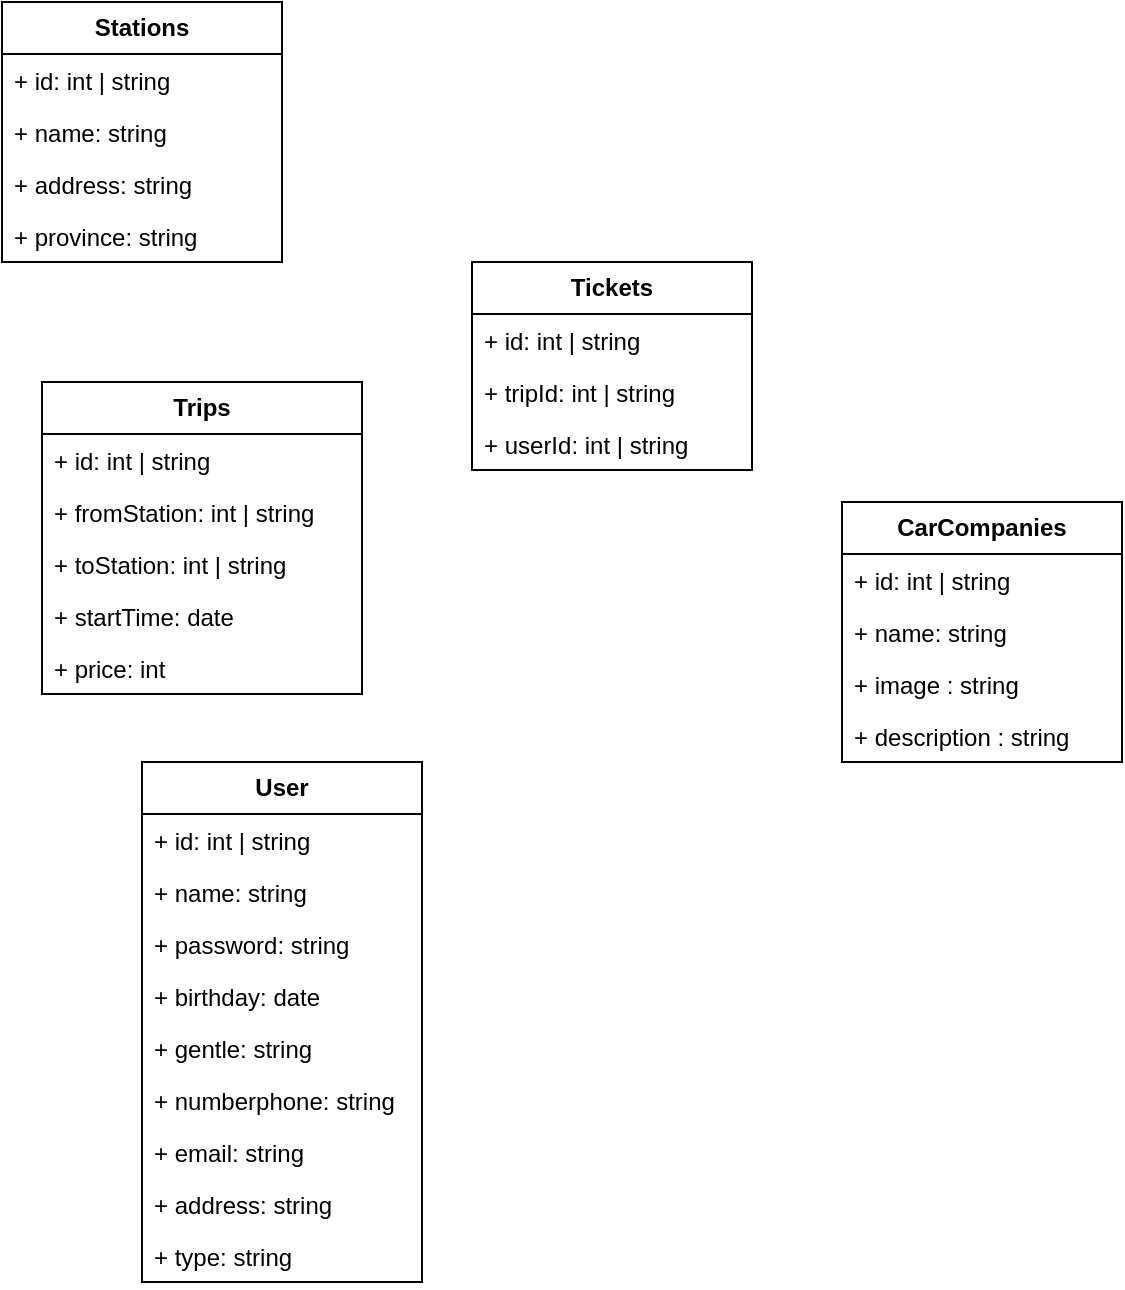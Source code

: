<mxfile version="21.6.7" type="github">
  <diagram name="Page-1" id="_Uic_pa6e6oVSvFmblyU">
    <mxGraphModel dx="1050" dy="574" grid="1" gridSize="10" guides="1" tooltips="1" connect="1" arrows="1" fold="1" page="1" pageScale="1" pageWidth="850" pageHeight="1100" math="0" shadow="0">
      <root>
        <mxCell id="0" />
        <mxCell id="1" parent="0" />
        <mxCell id="PK3BWSBo40BTcil9gv3H-12" value="&lt;b style=&quot;border-color: var(--border-color);&quot;&gt;CarCompanies&lt;/b&gt;" style="swimlane;fontStyle=0;childLayout=stackLayout;horizontal=1;startSize=26;fillColor=none;horizontalStack=0;resizeParent=1;resizeParentMax=0;resizeLast=0;collapsible=1;marginBottom=0;whiteSpace=wrap;html=1;" vertex="1" parent="1">
          <mxGeometry x="540" y="270" width="140" height="130" as="geometry" />
        </mxCell>
        <mxCell id="PK3BWSBo40BTcil9gv3H-13" value="+ id: int | string" style="text;strokeColor=none;fillColor=none;align=left;verticalAlign=top;spacingLeft=4;spacingRight=4;overflow=hidden;rotatable=0;points=[[0,0.5],[1,0.5]];portConstraint=eastwest;whiteSpace=wrap;html=1;" vertex="1" parent="PK3BWSBo40BTcil9gv3H-12">
          <mxGeometry y="26" width="140" height="26" as="geometry" />
        </mxCell>
        <mxCell id="PK3BWSBo40BTcil9gv3H-14" value="+ name: string" style="text;strokeColor=none;fillColor=none;align=left;verticalAlign=top;spacingLeft=4;spacingRight=4;overflow=hidden;rotatable=0;points=[[0,0.5],[1,0.5]];portConstraint=eastwest;whiteSpace=wrap;html=1;" vertex="1" parent="PK3BWSBo40BTcil9gv3H-12">
          <mxGeometry y="52" width="140" height="26" as="geometry" />
        </mxCell>
        <mxCell id="PK3BWSBo40BTcil9gv3H-15" value="+ image : string" style="text;strokeColor=none;fillColor=none;align=left;verticalAlign=top;spacingLeft=4;spacingRight=4;overflow=hidden;rotatable=0;points=[[0,0.5],[1,0.5]];portConstraint=eastwest;whiteSpace=wrap;html=1;" vertex="1" parent="PK3BWSBo40BTcil9gv3H-12">
          <mxGeometry y="78" width="140" height="26" as="geometry" />
        </mxCell>
        <mxCell id="PK3BWSBo40BTcil9gv3H-28" value="+ description : string" style="text;strokeColor=none;fillColor=none;align=left;verticalAlign=top;spacingLeft=4;spacingRight=4;overflow=hidden;rotatable=0;points=[[0,0.5],[1,0.5]];portConstraint=eastwest;whiteSpace=wrap;html=1;" vertex="1" parent="PK3BWSBo40BTcil9gv3H-12">
          <mxGeometry y="104" width="140" height="26" as="geometry" />
        </mxCell>
        <mxCell id="PK3BWSBo40BTcil9gv3H-16" value="&lt;b&gt;Stations&lt;/b&gt;" style="swimlane;fontStyle=0;childLayout=stackLayout;horizontal=1;startSize=26;fillColor=none;horizontalStack=0;resizeParent=1;resizeParentMax=0;resizeLast=0;collapsible=1;marginBottom=0;whiteSpace=wrap;html=1;" vertex="1" parent="1">
          <mxGeometry x="120" y="20" width="140" height="130" as="geometry" />
        </mxCell>
        <mxCell id="PK3BWSBo40BTcil9gv3H-18" value="+ id: int | string" style="text;strokeColor=none;fillColor=none;align=left;verticalAlign=top;spacingLeft=4;spacingRight=4;overflow=hidden;rotatable=0;points=[[0,0.5],[1,0.5]];portConstraint=eastwest;whiteSpace=wrap;html=1;" vertex="1" parent="PK3BWSBo40BTcil9gv3H-16">
          <mxGeometry y="26" width="140" height="26" as="geometry" />
        </mxCell>
        <mxCell id="PK3BWSBo40BTcil9gv3H-19" value="+ name: string" style="text;strokeColor=none;fillColor=none;align=left;verticalAlign=top;spacingLeft=4;spacingRight=4;overflow=hidden;rotatable=0;points=[[0,0.5],[1,0.5]];portConstraint=eastwest;whiteSpace=wrap;html=1;" vertex="1" parent="PK3BWSBo40BTcil9gv3H-16">
          <mxGeometry y="52" width="140" height="26" as="geometry" />
        </mxCell>
        <mxCell id="PK3BWSBo40BTcil9gv3H-20" value="+ address: string" style="text;strokeColor=none;fillColor=none;align=left;verticalAlign=top;spacingLeft=4;spacingRight=4;overflow=hidden;rotatable=0;points=[[0,0.5],[1,0.5]];portConstraint=eastwest;whiteSpace=wrap;html=1;" vertex="1" parent="PK3BWSBo40BTcil9gv3H-16">
          <mxGeometry y="78" width="140" height="26" as="geometry" />
        </mxCell>
        <mxCell id="PK3BWSBo40BTcil9gv3H-21" value="+ province: string" style="text;strokeColor=none;fillColor=none;align=left;verticalAlign=top;spacingLeft=4;spacingRight=4;overflow=hidden;rotatable=0;points=[[0,0.5],[1,0.5]];portConstraint=eastwest;whiteSpace=wrap;html=1;" vertex="1" parent="PK3BWSBo40BTcil9gv3H-16">
          <mxGeometry y="104" width="140" height="26" as="geometry" />
        </mxCell>
        <mxCell id="PK3BWSBo40BTcil9gv3H-22" value="&lt;b&gt;Trips&lt;/b&gt;" style="swimlane;fontStyle=0;childLayout=stackLayout;horizontal=1;startSize=26;fillColor=none;horizontalStack=0;resizeParent=1;resizeParentMax=0;resizeLast=0;collapsible=1;marginBottom=0;whiteSpace=wrap;html=1;" vertex="1" parent="1">
          <mxGeometry x="140" y="210" width="160" height="156" as="geometry" />
        </mxCell>
        <mxCell id="PK3BWSBo40BTcil9gv3H-23" value="+ id: int | string" style="text;strokeColor=none;fillColor=none;align=left;verticalAlign=top;spacingLeft=4;spacingRight=4;overflow=hidden;rotatable=0;points=[[0,0.5],[1,0.5]];portConstraint=eastwest;whiteSpace=wrap;html=1;" vertex="1" parent="PK3BWSBo40BTcil9gv3H-22">
          <mxGeometry y="26" width="160" height="26" as="geometry" />
        </mxCell>
        <mxCell id="PK3BWSBo40BTcil9gv3H-24" value="+ fromStation: int | string" style="text;strokeColor=none;fillColor=none;align=left;verticalAlign=top;spacingLeft=4;spacingRight=4;overflow=hidden;rotatable=0;points=[[0,0.5],[1,0.5]];portConstraint=eastwest;whiteSpace=wrap;html=1;" vertex="1" parent="PK3BWSBo40BTcil9gv3H-22">
          <mxGeometry y="52" width="160" height="26" as="geometry" />
        </mxCell>
        <mxCell id="PK3BWSBo40BTcil9gv3H-25" value="+ toStation: int | string" style="text;strokeColor=none;fillColor=none;align=left;verticalAlign=top;spacingLeft=4;spacingRight=4;overflow=hidden;rotatable=0;points=[[0,0.5],[1,0.5]];portConstraint=eastwest;whiteSpace=wrap;html=1;" vertex="1" parent="PK3BWSBo40BTcil9gv3H-22">
          <mxGeometry y="78" width="160" height="26" as="geometry" />
        </mxCell>
        <mxCell id="PK3BWSBo40BTcil9gv3H-26" value="+ startTime: date" style="text;strokeColor=none;fillColor=none;align=left;verticalAlign=top;spacingLeft=4;spacingRight=4;overflow=hidden;rotatable=0;points=[[0,0.5],[1,0.5]];portConstraint=eastwest;whiteSpace=wrap;html=1;" vertex="1" parent="PK3BWSBo40BTcil9gv3H-22">
          <mxGeometry y="104" width="160" height="26" as="geometry" />
        </mxCell>
        <mxCell id="PK3BWSBo40BTcil9gv3H-27" value="+ price: int" style="text;strokeColor=none;fillColor=none;align=left;verticalAlign=top;spacingLeft=4;spacingRight=4;overflow=hidden;rotatable=0;points=[[0,0.5],[1,0.5]];portConstraint=eastwest;whiteSpace=wrap;html=1;" vertex="1" parent="PK3BWSBo40BTcil9gv3H-22">
          <mxGeometry y="130" width="160" height="26" as="geometry" />
        </mxCell>
        <mxCell id="PK3BWSBo40BTcil9gv3H-29" value="&lt;b&gt;User&lt;/b&gt;" style="swimlane;fontStyle=0;childLayout=stackLayout;horizontal=1;startSize=26;fillColor=none;horizontalStack=0;resizeParent=1;resizeParentMax=0;resizeLast=0;collapsible=1;marginBottom=0;whiteSpace=wrap;html=1;" vertex="1" parent="1">
          <mxGeometry x="190" y="400" width="140" height="260" as="geometry" />
        </mxCell>
        <mxCell id="PK3BWSBo40BTcil9gv3H-30" value="+ id: int | string" style="text;strokeColor=none;fillColor=none;align=left;verticalAlign=top;spacingLeft=4;spacingRight=4;overflow=hidden;rotatable=0;points=[[0,0.5],[1,0.5]];portConstraint=eastwest;whiteSpace=wrap;html=1;" vertex="1" parent="PK3BWSBo40BTcil9gv3H-29">
          <mxGeometry y="26" width="140" height="26" as="geometry" />
        </mxCell>
        <mxCell id="PK3BWSBo40BTcil9gv3H-31" value="+ name: string" style="text;strokeColor=none;fillColor=none;align=left;verticalAlign=top;spacingLeft=4;spacingRight=4;overflow=hidden;rotatable=0;points=[[0,0.5],[1,0.5]];portConstraint=eastwest;whiteSpace=wrap;html=1;" vertex="1" parent="PK3BWSBo40BTcil9gv3H-29">
          <mxGeometry y="52" width="140" height="26" as="geometry" />
        </mxCell>
        <mxCell id="PK3BWSBo40BTcil9gv3H-37" value="+ password: string" style="text;strokeColor=none;fillColor=none;align=left;verticalAlign=top;spacingLeft=4;spacingRight=4;overflow=hidden;rotatable=0;points=[[0,0.5],[1,0.5]];portConstraint=eastwest;whiteSpace=wrap;html=1;" vertex="1" parent="PK3BWSBo40BTcil9gv3H-29">
          <mxGeometry y="78" width="140" height="26" as="geometry" />
        </mxCell>
        <mxCell id="PK3BWSBo40BTcil9gv3H-35" value="+ birthday: date" style="text;strokeColor=none;fillColor=none;align=left;verticalAlign=top;spacingLeft=4;spacingRight=4;overflow=hidden;rotatable=0;points=[[0,0.5],[1,0.5]];portConstraint=eastwest;whiteSpace=wrap;html=1;" vertex="1" parent="PK3BWSBo40BTcil9gv3H-29">
          <mxGeometry y="104" width="140" height="26" as="geometry" />
        </mxCell>
        <mxCell id="PK3BWSBo40BTcil9gv3H-36" value="+ gentle: string" style="text;strokeColor=none;fillColor=none;align=left;verticalAlign=top;spacingLeft=4;spacingRight=4;overflow=hidden;rotatable=0;points=[[0,0.5],[1,0.5]];portConstraint=eastwest;whiteSpace=wrap;html=1;" vertex="1" parent="PK3BWSBo40BTcil9gv3H-29">
          <mxGeometry y="130" width="140" height="26" as="geometry" />
        </mxCell>
        <mxCell id="PK3BWSBo40BTcil9gv3H-32" value="+ numberphone: string" style="text;strokeColor=none;fillColor=none;align=left;verticalAlign=top;spacingLeft=4;spacingRight=4;overflow=hidden;rotatable=0;points=[[0,0.5],[1,0.5]];portConstraint=eastwest;whiteSpace=wrap;html=1;" vertex="1" parent="PK3BWSBo40BTcil9gv3H-29">
          <mxGeometry y="156" width="140" height="26" as="geometry" />
        </mxCell>
        <mxCell id="PK3BWSBo40BTcil9gv3H-33" value="+ email: string" style="text;strokeColor=none;fillColor=none;align=left;verticalAlign=top;spacingLeft=4;spacingRight=4;overflow=hidden;rotatable=0;points=[[0,0.5],[1,0.5]];portConstraint=eastwest;whiteSpace=wrap;html=1;" vertex="1" parent="PK3BWSBo40BTcil9gv3H-29">
          <mxGeometry y="182" width="140" height="26" as="geometry" />
        </mxCell>
        <mxCell id="PK3BWSBo40BTcil9gv3H-34" value="+ address: string" style="text;strokeColor=none;fillColor=none;align=left;verticalAlign=top;spacingLeft=4;spacingRight=4;overflow=hidden;rotatable=0;points=[[0,0.5],[1,0.5]];portConstraint=eastwest;whiteSpace=wrap;html=1;" vertex="1" parent="PK3BWSBo40BTcil9gv3H-29">
          <mxGeometry y="208" width="140" height="26" as="geometry" />
        </mxCell>
        <mxCell id="PK3BWSBo40BTcil9gv3H-38" value="+ type: string" style="text;strokeColor=none;fillColor=none;align=left;verticalAlign=top;spacingLeft=4;spacingRight=4;overflow=hidden;rotatable=0;points=[[0,0.5],[1,0.5]];portConstraint=eastwest;whiteSpace=wrap;html=1;" vertex="1" parent="PK3BWSBo40BTcil9gv3H-29">
          <mxGeometry y="234" width="140" height="26" as="geometry" />
        </mxCell>
        <mxCell id="PK3BWSBo40BTcil9gv3H-40" value="&lt;b&gt;Tickets&lt;/b&gt;" style="swimlane;fontStyle=0;childLayout=stackLayout;horizontal=1;startSize=26;fillColor=none;horizontalStack=0;resizeParent=1;resizeParentMax=0;resizeLast=0;collapsible=1;marginBottom=0;whiteSpace=wrap;html=1;" vertex="1" parent="1">
          <mxGeometry x="355" y="150" width="140" height="104" as="geometry" />
        </mxCell>
        <mxCell id="PK3BWSBo40BTcil9gv3H-41" value="+ id: int | string" style="text;strokeColor=none;fillColor=none;align=left;verticalAlign=top;spacingLeft=4;spacingRight=4;overflow=hidden;rotatable=0;points=[[0,0.5],[1,0.5]];portConstraint=eastwest;whiteSpace=wrap;html=1;" vertex="1" parent="PK3BWSBo40BTcil9gv3H-40">
          <mxGeometry y="26" width="140" height="26" as="geometry" />
        </mxCell>
        <mxCell id="PK3BWSBo40BTcil9gv3H-42" value="+ tripId: int | string" style="text;strokeColor=none;fillColor=none;align=left;verticalAlign=top;spacingLeft=4;spacingRight=4;overflow=hidden;rotatable=0;points=[[0,0.5],[1,0.5]];portConstraint=eastwest;whiteSpace=wrap;html=1;" vertex="1" parent="PK3BWSBo40BTcil9gv3H-40">
          <mxGeometry y="52" width="140" height="26" as="geometry" />
        </mxCell>
        <mxCell id="PK3BWSBo40BTcil9gv3H-43" value="+ userId: int | string" style="text;strokeColor=none;fillColor=none;align=left;verticalAlign=top;spacingLeft=4;spacingRight=4;overflow=hidden;rotatable=0;points=[[0,0.5],[1,0.5]];portConstraint=eastwest;whiteSpace=wrap;html=1;" vertex="1" parent="PK3BWSBo40BTcil9gv3H-40">
          <mxGeometry y="78" width="140" height="26" as="geometry" />
        </mxCell>
      </root>
    </mxGraphModel>
  </diagram>
</mxfile>
